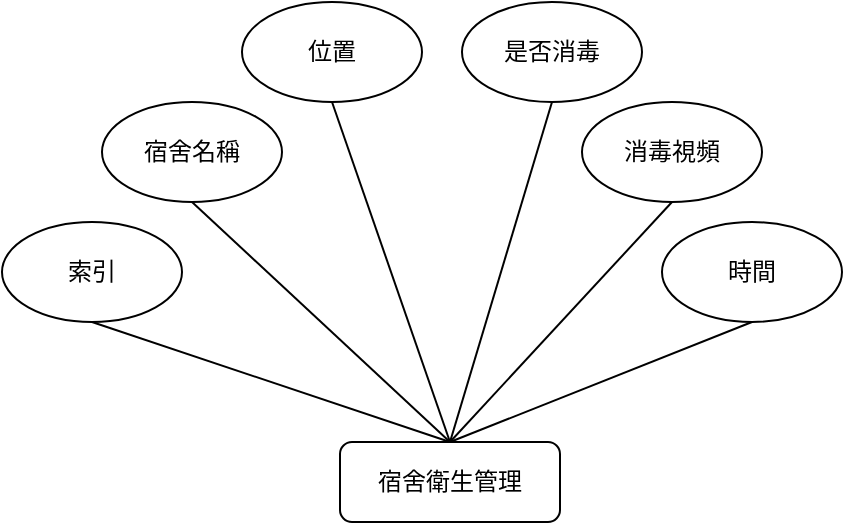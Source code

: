 <mxfile version="22.1.7" type="google">
  <diagram name="第 1 页" id="warXjYwCTIJcY7p2IsWD">
    <mxGraphModel grid="1" page="1" gridSize="10" guides="1" tooltips="1" connect="1" arrows="1" fold="1" pageScale="1" pageWidth="827" pageHeight="1169" math="0" shadow="0">
      <root>
        <mxCell id="0" />
        <mxCell id="1" parent="0" />
        <mxCell id="fh7CTnjlqRKqv85b1AbK-2" value="宿舍衛生管理" style="rounded=1;whiteSpace=wrap;html=1;" vertex="1" parent="1">
          <mxGeometry x="359" y="350" width="110" height="40" as="geometry" />
        </mxCell>
        <mxCell id="fh7CTnjlqRKqv85b1AbK-3" value="索引" style="ellipse;whiteSpace=wrap;html=1;" vertex="1" parent="1">
          <mxGeometry x="190" y="240" width="90" height="50" as="geometry" />
        </mxCell>
        <mxCell id="fh7CTnjlqRKqv85b1AbK-4" value="宿舍名稱" style="ellipse;whiteSpace=wrap;html=1;" vertex="1" parent="1">
          <mxGeometry x="240" y="180" width="90" height="50" as="geometry" />
        </mxCell>
        <mxCell id="fh7CTnjlqRKqv85b1AbK-5" value="位置" style="ellipse;whiteSpace=wrap;html=1;" vertex="1" parent="1">
          <mxGeometry x="310" y="130" width="90" height="50" as="geometry" />
        </mxCell>
        <mxCell id="fh7CTnjlqRKqv85b1AbK-6" value="是否消毒" style="ellipse;whiteSpace=wrap;html=1;" vertex="1" parent="1">
          <mxGeometry x="420" y="130" width="90" height="50" as="geometry" />
        </mxCell>
        <mxCell id="fh7CTnjlqRKqv85b1AbK-7" value="消毒視頻" style="ellipse;whiteSpace=wrap;html=1;" vertex="1" parent="1">
          <mxGeometry x="480" y="180" width="90" height="50" as="geometry" />
        </mxCell>
        <mxCell id="fh7CTnjlqRKqv85b1AbK-8" value="時間" style="ellipse;whiteSpace=wrap;html=1;" vertex="1" parent="1">
          <mxGeometry x="520" y="240" width="90" height="50" as="geometry" />
        </mxCell>
        <mxCell id="fh7CTnjlqRKqv85b1AbK-9" value="" style="endArrow=none;html=1;rounded=0;exitX=0.5;exitY=0;exitDx=0;exitDy=0;entryX=0.5;entryY=1;entryDx=0;entryDy=0;" edge="1" parent="1" source="fh7CTnjlqRKqv85b1AbK-2" target="fh7CTnjlqRKqv85b1AbK-3">
          <mxGeometry width="50" height="50" relative="1" as="geometry">
            <mxPoint x="390" y="300" as="sourcePoint" />
            <mxPoint x="440" y="250" as="targetPoint" />
          </mxGeometry>
        </mxCell>
        <mxCell id="fh7CTnjlqRKqv85b1AbK-10" value="" style="endArrow=none;html=1;rounded=0;exitX=0.5;exitY=0;exitDx=0;exitDy=0;entryX=0.5;entryY=1;entryDx=0;entryDy=0;" edge="1" parent="1" source="fh7CTnjlqRKqv85b1AbK-2" target="fh7CTnjlqRKqv85b1AbK-4">
          <mxGeometry width="50" height="50" relative="1" as="geometry">
            <mxPoint x="410" y="340" as="sourcePoint" />
            <mxPoint x="279" y="291" as="targetPoint" />
          </mxGeometry>
        </mxCell>
        <mxCell id="fh7CTnjlqRKqv85b1AbK-11" value="" style="endArrow=none;html=1;rounded=0;exitX=0.5;exitY=0;exitDx=0;exitDy=0;entryX=0.5;entryY=1;entryDx=0;entryDy=0;" edge="1" parent="1" source="fh7CTnjlqRKqv85b1AbK-2" target="fh7CTnjlqRKqv85b1AbK-5">
          <mxGeometry width="50" height="50" relative="1" as="geometry">
            <mxPoint x="424" y="360" as="sourcePoint" />
            <mxPoint x="315" y="237" as="targetPoint" />
          </mxGeometry>
        </mxCell>
        <mxCell id="fh7CTnjlqRKqv85b1AbK-12" value="" style="endArrow=none;html=1;rounded=0;exitX=0.5;exitY=0;exitDx=0;exitDy=0;entryX=0.5;entryY=1;entryDx=0;entryDy=0;" edge="1" parent="1" source="fh7CTnjlqRKqv85b1AbK-2" target="fh7CTnjlqRKqv85b1AbK-6">
          <mxGeometry width="50" height="50" relative="1" as="geometry">
            <mxPoint x="434" y="370" as="sourcePoint" />
            <mxPoint x="325" y="247" as="targetPoint" />
          </mxGeometry>
        </mxCell>
        <mxCell id="fh7CTnjlqRKqv85b1AbK-13" value="" style="endArrow=none;html=1;rounded=0;exitX=0.5;exitY=0;exitDx=0;exitDy=0;entryX=0.5;entryY=1;entryDx=0;entryDy=0;" edge="1" parent="1" source="fh7CTnjlqRKqv85b1AbK-2" target="fh7CTnjlqRKqv85b1AbK-7">
          <mxGeometry width="50" height="50" relative="1" as="geometry">
            <mxPoint x="444" y="380" as="sourcePoint" />
            <mxPoint x="335" y="257" as="targetPoint" />
          </mxGeometry>
        </mxCell>
        <mxCell id="fh7CTnjlqRKqv85b1AbK-14" value="" style="endArrow=none;html=1;rounded=0;exitX=0.5;exitY=0;exitDx=0;exitDy=0;entryX=0.5;entryY=1;entryDx=0;entryDy=0;" edge="1" parent="1" source="fh7CTnjlqRKqv85b1AbK-2" target="fh7CTnjlqRKqv85b1AbK-8">
          <mxGeometry width="50" height="50" relative="1" as="geometry">
            <mxPoint x="454" y="390" as="sourcePoint" />
            <mxPoint x="345" y="267" as="targetPoint" />
          </mxGeometry>
        </mxCell>
      </root>
    </mxGraphModel>
  </diagram>
</mxfile>
